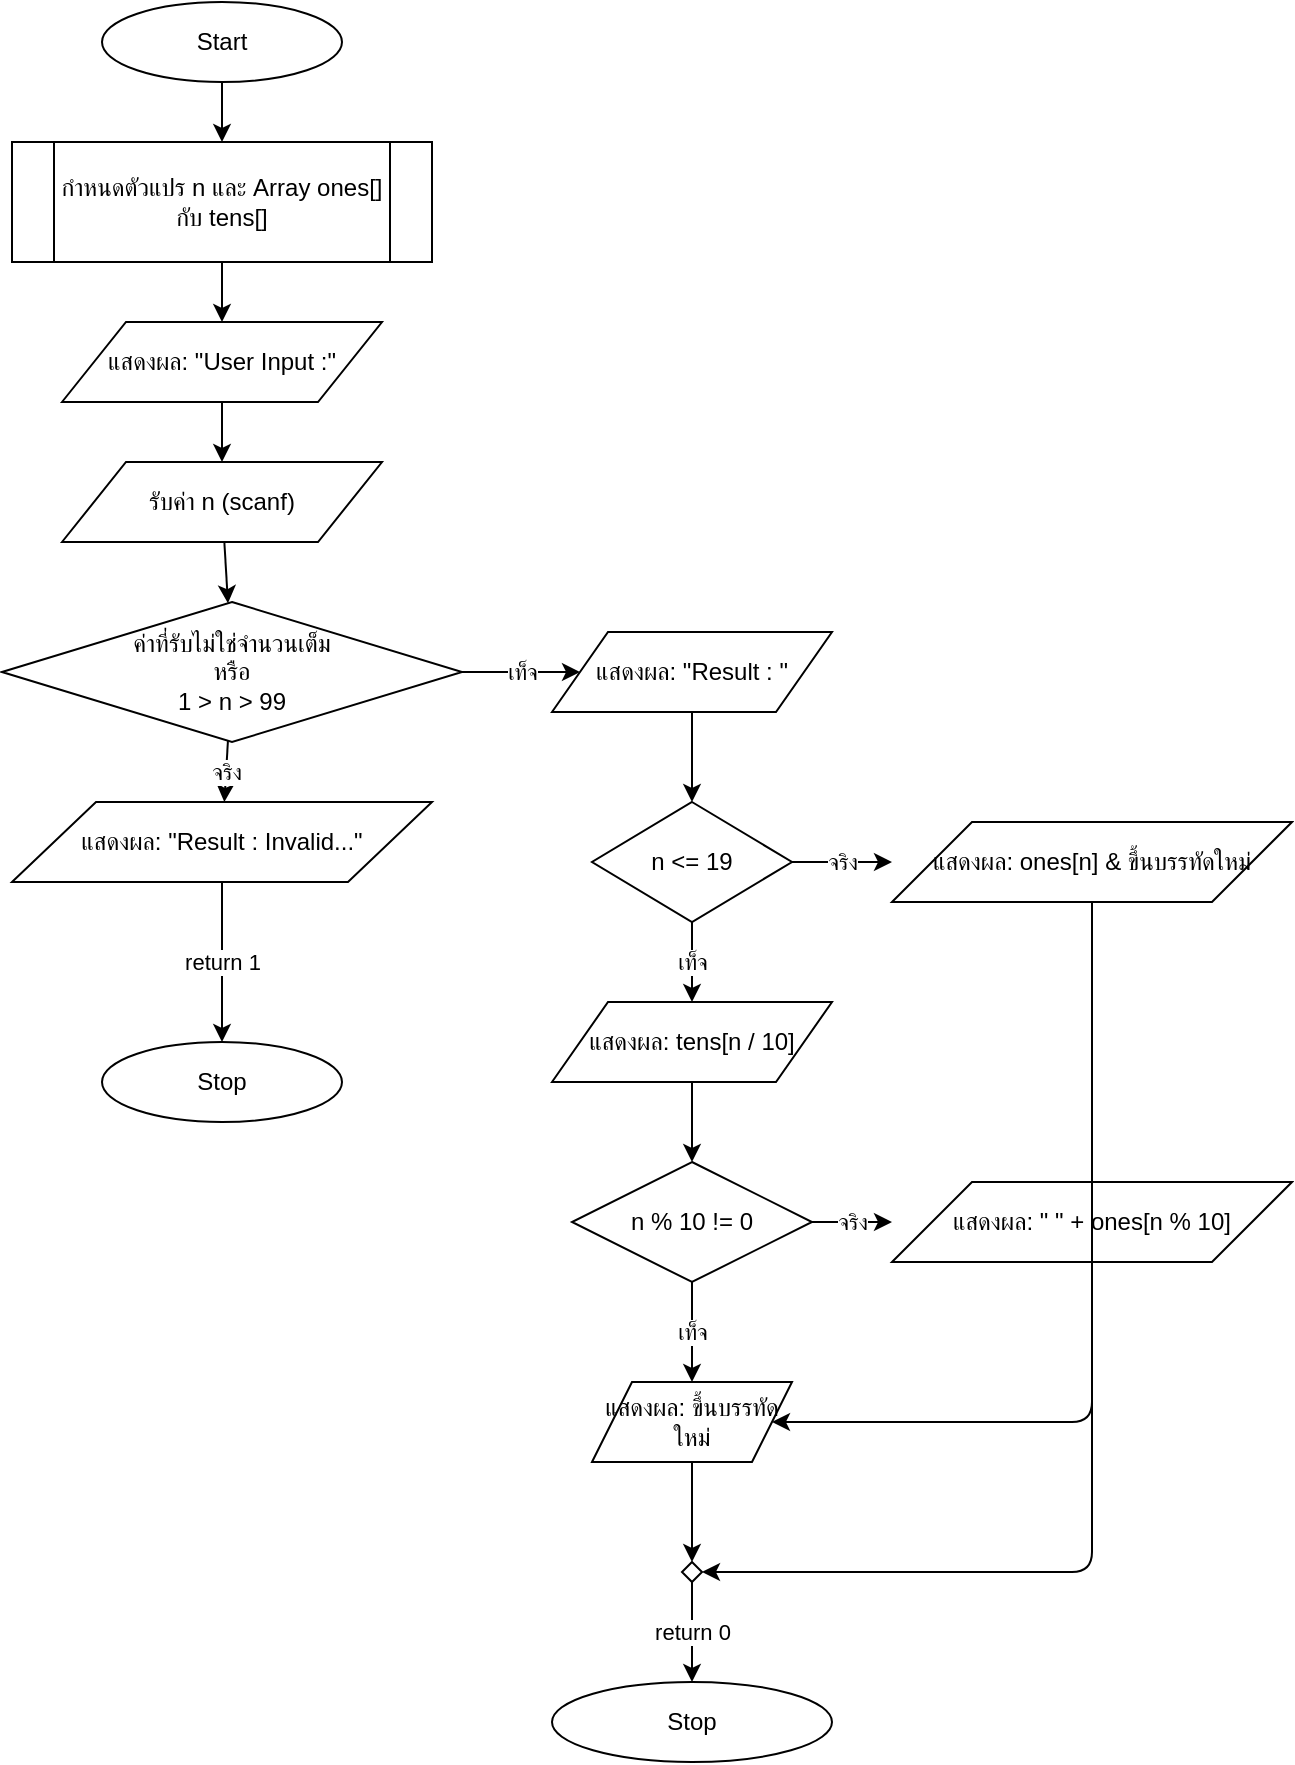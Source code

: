 <mxfile version="28.2.5">
  <diagram name="หน้า-1" id="i2fjWvyLXHuesnibQ-b7">
    <mxGraphModel grid="1" page="1" gridSize="10" guides="1" tooltips="1" connect="1" arrows="1" fold="1" pageScale="1" pageWidth="827" pageHeight="1169" math="0" shadow="0">
      <root>
        <mxCell id="0" />
        <mxCell id="1" parent="0" />
        <mxCell id="jzw8i93kaIl81uesuI7i-1" value="Start" style="ellipse;whiteSpace=wrap;html=1;" vertex="1" parent="1">
          <mxGeometry x="340" y="50" width="120" height="40" as="geometry" />
        </mxCell>
        <mxCell id="jzw8i93kaIl81uesuI7i-2" value="กำหนดตัวแปร n และ Array ones[] กับ tens[]" style="shape=process;whiteSpace=wrap;html=1;" vertex="1" parent="1">
          <mxGeometry x="295" y="120" width="210" height="60" as="geometry" />
        </mxCell>
        <mxCell id="jzw8i93kaIl81uesuI7i-3" value="" style="endArrow=classic;html=1;entryDx=0;entryDy=0;" edge="1" parent="1" source="jzw8i93kaIl81uesuI7i-1" target="jzw8i93kaIl81uesuI7i-2">
          <mxGeometry width="50" height="50" relative="1" as="geometry">
            <mxPoint x="400" y="90" as="sourcePoint" />
            <mxPoint x="400" y="120" as="targetPoint" />
          </mxGeometry>
        </mxCell>
        <mxCell id="jzw8i93kaIl81uesuI7i-4" value="แสดงผล: &quot;User Input :&quot;" style="shape=parallelogram;perimeter=parallelogramPerimeter;whiteSpace=wrap;html=1;" vertex="1" parent="1">
          <mxGeometry x="320" y="210" width="160" height="40" as="geometry" />
        </mxCell>
        <mxCell id="jzw8i93kaIl81uesuI7i-5" value="" style="endArrow=classic;html=1;entryDx=0;entryDy=0;" edge="1" parent="1" source="jzw8i93kaIl81uesuI7i-2" target="jzw8i93kaIl81uesuI7i-4">
          <mxGeometry width="50" height="50" relative="1" as="geometry">
            <mxPoint x="400" y="180" as="sourcePoint" />
            <mxPoint x="400" y="210" as="targetPoint" />
          </mxGeometry>
        </mxCell>
        <mxCell id="jzw8i93kaIl81uesuI7i-6" value="รับค่า n (scanf)" style="shape=parallelogram;perimeter=parallelogramPerimeter;whiteSpace=wrap;html=1;" vertex="1" parent="1">
          <mxGeometry x="320" y="280" width="160" height="40" as="geometry" />
        </mxCell>
        <mxCell id="jzw8i93kaIl81uesuI7i-7" value="" style="endArrow=classic;html=1;entryDx=0;entryDy=0;" edge="1" parent="1" source="jzw8i93kaIl81uesuI7i-4" target="jzw8i93kaIl81uesuI7i-6">
          <mxGeometry width="50" height="50" relative="1" as="geometry">
            <mxPoint x="400" y="250" as="sourcePoint" />
            <mxPoint x="400" y="280" as="targetPoint" />
          </mxGeometry>
        </mxCell>
        <mxCell id="jzw8i93kaIl81uesuI7i-8" value="ค่าที่รับไม่ใช่จำนวนเต็ม&lt;br&gt;หรือ&lt;br&gt;1 &gt; n &gt; 99" style="rhombus;whiteSpace=wrap;html=1;align=center;" vertex="1" parent="1">
          <mxGeometry x="290" y="350" width="230" height="70" as="geometry" />
        </mxCell>
        <mxCell id="jzw8i93kaIl81uesuI7i-9" value="" style="endArrow=classic;html=1;entryDx=0;entryDy=0;" edge="1" parent="1" source="jzw8i93kaIl81uesuI7i-6" target="jzw8i93kaIl81uesuI7i-8">
          <mxGeometry width="50" height="50" relative="1" as="geometry">
            <mxPoint x="400" y="320" as="sourcePoint" />
            <mxPoint x="400" y="350" as="targetPoint" />
          </mxGeometry>
        </mxCell>
        <mxCell id="jzw8i93kaIl81uesuI7i-10" value="แสดงผล: &quot;Result : Invalid...&quot;" style="shape=parallelogram;perimeter=parallelogramPerimeter;whiteSpace=wrap;html=1;" vertex="1" parent="1">
          <mxGeometry x="295" y="450" width="210" height="40" as="geometry" />
        </mxCell>
        <mxCell id="jzw8i93kaIl81uesuI7i-11" value="จริง" style="endArrow=classic;html=1;entryDx=0;entryDy=0;" edge="1" parent="1" source="jzw8i93kaIl81uesuI7i-8" target="jzw8i93kaIl81uesuI7i-10">
          <mxGeometry width="50" height="50" relative="1" as="geometry">
            <mxPoint x="400" y="420" as="sourcePoint" />
            <mxPoint x="400" y="450" as="targetPoint" />
          </mxGeometry>
        </mxCell>
        <mxCell id="jzw8i93kaIl81uesuI7i-12" value="Stop" style="ellipse;whiteSpace=wrap;html=1;" vertex="1" parent="1">
          <mxGeometry x="340" y="570" width="120" height="40" as="geometry" />
        </mxCell>
        <mxCell id="jzw8i93kaIl81uesuI7i-13" value="return 1" style="endArrow=classic;html=1;entryDx=0;entryDy=0;" edge="1" parent="1" source="jzw8i93kaIl81uesuI7i-10" target="jzw8i93kaIl81uesuI7i-12">
          <mxGeometry width="50" height="50" relative="1" as="geometry">
            <mxPoint x="400" y="490" as="sourcePoint" />
            <mxPoint x="400" y="570" as="targetPoint" />
            <Array as="points">
              <mxPoint x="400" y="530" />
            </Array>
          </mxGeometry>
        </mxCell>
        <mxCell id="jzw8i93kaIl81uesuI7i-14" value="แสดงผล: &quot;Result : &quot;" style="shape=parallelogram;perimeter=parallelogramPerimeter;whiteSpace=wrap;html=1;" vertex="1" parent="1">
          <mxGeometry x="565" y="365" width="140" height="40" as="geometry" />
        </mxCell>
        <mxCell id="jzw8i93kaIl81uesuI7i-15" value="เท็จ" style="endArrow=classic;html=1;entryDx=0;entryDy=0;" edge="1" parent="1" source="jzw8i93kaIl81uesuI7i-8" target="jzw8i93kaIl81uesuI7i-14">
          <mxGeometry width="50" height="50" relative="1" as="geometry">
            <mxPoint x="520" y="385" as="sourcePoint" />
            <mxPoint x="565" y="385" as="targetPoint" />
          </mxGeometry>
        </mxCell>
        <mxCell id="jzw8i93kaIl81uesuI7i-16" value="n &lt;= 19" style="rhombus;whiteSpace=wrap;html=1;" vertex="1" parent="1">
          <mxGeometry x="585" y="450" width="100" height="60" as="geometry" />
        </mxCell>
        <mxCell id="jzw8i93kaIl81uesuI7i-17" value="" style="endArrow=classic;html=1;entryDx=0;entryDy=0;" edge="1" parent="1" source="jzw8i93kaIl81uesuI7i-14" target="jzw8i93kaIl81uesuI7i-16">
          <mxGeometry width="50" height="50" relative="1" as="geometry">
            <mxPoint x="635" y="405" as="sourcePoint" />
            <mxPoint x="635" y="450" as="targetPoint" />
          </mxGeometry>
        </mxCell>
        <mxCell id="jzw8i93kaIl81uesuI7i-18" value="แสดงผล: ones[n] &amp; ขึ้นบรรทัดใหม่" style="shape=parallelogram;perimeter=parallelogramPerimeter;whiteSpace=wrap;html=1;" vertex="1" parent="1">
          <mxGeometry x="735" y="460" width="200" height="40" as="geometry" />
        </mxCell>
        <mxCell id="jzw8i93kaIl81uesuI7i-19" value="จริง" style="endArrow=classic;html=1;entryDx=0;entryDy=0;exitDx=0;exitDy=0;" edge="1" parent="1" source="jzw8i93kaIl81uesuI7i-16">
          <mxGeometry width="50" height="50" relative="1" as="geometry">
            <mxPoint x="685" y="480" as="sourcePoint" />
            <mxPoint x="735" y="480" as="targetPoint" />
          </mxGeometry>
        </mxCell>
        <mxCell id="jzw8i93kaIl81uesuI7i-20" value="แสดงผล: tens[n / 10]" style="shape=parallelogram;perimeter=parallelogramPerimeter;whiteSpace=wrap;html=1;" vertex="1" parent="1">
          <mxGeometry x="565" y="550" width="140" height="40" as="geometry" />
        </mxCell>
        <mxCell id="jzw8i93kaIl81uesuI7i-21" value="เท็จ" style="endArrow=classic;html=1;entryDx=0;entryDy=0;" edge="1" parent="1" source="jzw8i93kaIl81uesuI7i-16" target="jzw8i93kaIl81uesuI7i-20">
          <mxGeometry width="50" height="50" relative="1" as="geometry">
            <mxPoint x="635" y="510" as="sourcePoint" />
            <mxPoint x="635" y="550" as="targetPoint" />
          </mxGeometry>
        </mxCell>
        <mxCell id="jzw8i93kaIl81uesuI7i-22" value="n % 10 != 0" style="rhombus;whiteSpace=wrap;html=1;" vertex="1" parent="1">
          <mxGeometry x="575" y="630" width="120" height="60" as="geometry" />
        </mxCell>
        <mxCell id="jzw8i93kaIl81uesuI7i-23" value="" style="endArrow=classic;html=1;entryDx=0;entryDy=0;" edge="1" parent="1" source="jzw8i93kaIl81uesuI7i-20" target="jzw8i93kaIl81uesuI7i-22">
          <mxGeometry width="50" height="50" relative="1" as="geometry">
            <mxPoint x="635" y="590" as="sourcePoint" />
            <mxPoint x="635" y="630" as="targetPoint" />
          </mxGeometry>
        </mxCell>
        <mxCell id="jzw8i93kaIl81uesuI7i-24" value="แสดงผล: &quot; &quot; + ones[n % 10]" style="shape=parallelogram;perimeter=parallelogramPerimeter;whiteSpace=wrap;html=1;" vertex="1" parent="1">
          <mxGeometry x="735" y="640" width="200" height="40" as="geometry" />
        </mxCell>
        <mxCell id="jzw8i93kaIl81uesuI7i-25" value="จริง" style="endArrow=classic;html=1;entryDx=0;entryDy=0;exitDx=0;exitDy=0;" edge="1" parent="1" source="jzw8i93kaIl81uesuI7i-22">
          <mxGeometry width="50" height="50" relative="1" as="geometry">
            <mxPoint x="695" y="660" as="sourcePoint" />
            <mxPoint x="735" y="660" as="targetPoint" />
          </mxGeometry>
        </mxCell>
        <mxCell id="jzw8i93kaIl81uesuI7i-26" value="แสดงผล: ขึ้นบรรทัดใหม่" style="shape=parallelogram;perimeter=parallelogramPerimeter;whiteSpace=wrap;html=1;" vertex="1" parent="1">
          <mxGeometry x="585" y="740" width="100" height="40" as="geometry" />
        </mxCell>
        <mxCell id="jzw8i93kaIl81uesuI7i-27" value="เท็จ" style="endArrow=classic;html=1;entryDx=0;entryDy=0;" edge="1" parent="1" source="jzw8i93kaIl81uesuI7i-22" target="jzw8i93kaIl81uesuI7i-26">
          <mxGeometry width="50" height="50" relative="1" as="geometry">
            <mxPoint x="635" y="690" as="sourcePoint" />
            <mxPoint x="635" y="740" as="targetPoint" />
          </mxGeometry>
        </mxCell>
        <mxCell id="jzw8i93kaIl81uesuI7i-28" value="" style="endArrow=classic;html=1;entryDx=0;entryDy=0;" edge="1" parent="1" source="jzw8i93kaIl81uesuI7i-24" target="jzw8i93kaIl81uesuI7i-26">
          <mxGeometry width="50" height="50" relative="1" as="geometry">
            <mxPoint x="835" y="680" as="sourcePoint" />
            <mxPoint x="685" y="760" as="targetPoint" />
            <Array as="points">
              <mxPoint x="835" y="760" />
            </Array>
          </mxGeometry>
        </mxCell>
        <mxCell id="jzw8i93kaIl81uesuI7i-29" value="" style="rhombus;whiteSpace=wrap;html=1;" vertex="1" parent="1">
          <mxGeometry x="630" y="830" width="10" height="10" as="geometry" />
        </mxCell>
        <mxCell id="jzw8i93kaIl81uesuI7i-30" value="" style="endArrow=classic;html=1;entryDx=0;entryDy=0;" edge="1" parent="1" source="jzw8i93kaIl81uesuI7i-18" target="jzw8i93kaIl81uesuI7i-29">
          <mxGeometry width="50" height="50" relative="1" as="geometry">
            <mxPoint x="835" y="500" as="sourcePoint" />
            <mxPoint x="635" y="835" as="targetPoint" />
            <Array as="points">
              <mxPoint x="835" y="835" />
            </Array>
          </mxGeometry>
        </mxCell>
        <mxCell id="jzw8i93kaIl81uesuI7i-31" value="" style="endArrow=classic;html=1;entryDx=0;entryDy=0;" edge="1" parent="1" source="jzw8i93kaIl81uesuI7i-26" target="jzw8i93kaIl81uesuI7i-29">
          <mxGeometry width="50" height="50" relative="1" as="geometry">
            <mxPoint x="635" y="780" as="sourcePoint" />
            <mxPoint x="635" y="830" as="targetPoint" />
          </mxGeometry>
        </mxCell>
        <mxCell id="jzw8i93kaIl81uesuI7i-32" value="Stop" style="ellipse;whiteSpace=wrap;html=1;" vertex="1" parent="1">
          <mxGeometry x="565" y="890" width="140" height="40" as="geometry" />
        </mxCell>
        <mxCell id="jzw8i93kaIl81uesuI7i-33" value="return 0" style="endArrow=classic;html=1;entryDx=0;entryDy=0;" edge="1" parent="1" source="jzw8i93kaIl81uesuI7i-29" target="jzw8i93kaIl81uesuI7i-32">
          <mxGeometry width="50" height="50" relative="1" as="geometry">
            <mxPoint x="635" y="840" as="sourcePoint" />
            <mxPoint x="635" y="890" as="targetPoint" />
          </mxGeometry>
        </mxCell>
      </root>
    </mxGraphModel>
  </diagram>
</mxfile>
